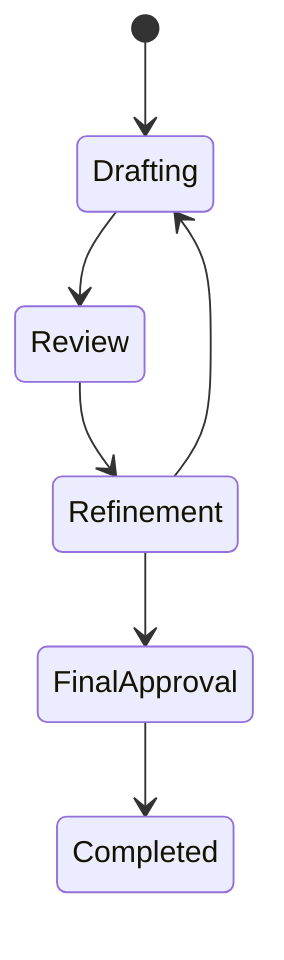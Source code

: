 stateDiagram-v2
    [*] --> Drafting
    Drafting --> Review
    Review --> Refinement
    Refinement --> FinalApproval
    FinalApproval --> Completed
    Refinement --> Drafting